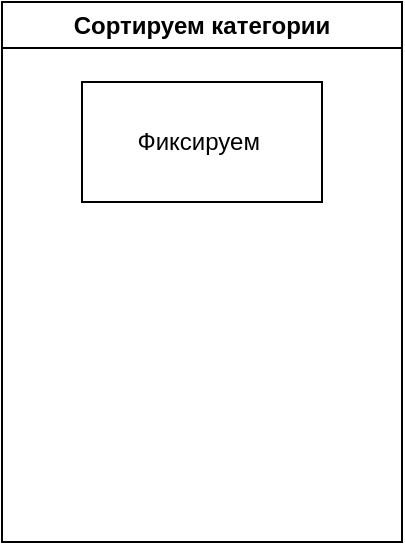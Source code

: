 <mxfile version="22.1.5" type="github">
  <diagram name="Страница — 1" id="G-JK8_RctujHKEv6WD_-">
    <mxGraphModel dx="1434" dy="758" grid="1" gridSize="10" guides="1" tooltips="1" connect="1" arrows="1" fold="1" page="1" pageScale="1" pageWidth="827" pageHeight="1169" math="0" shadow="0">
      <root>
        <mxCell id="0" />
        <mxCell id="1" parent="0" />
        <mxCell id="86sQ_6q-Age_LWsJIRfi-1" value="Сортируем категории" style="swimlane;whiteSpace=wrap;html=1;" vertex="1" parent="1">
          <mxGeometry x="40" y="280" width="200" height="270" as="geometry" />
        </mxCell>
        <mxCell id="86sQ_6q-Age_LWsJIRfi-2" value="Фиксируем&amp;nbsp;" style="rounded=0;whiteSpace=wrap;html=1;" vertex="1" parent="86sQ_6q-Age_LWsJIRfi-1">
          <mxGeometry x="40" y="40" width="120" height="60" as="geometry" />
        </mxCell>
      </root>
    </mxGraphModel>
  </diagram>
</mxfile>
